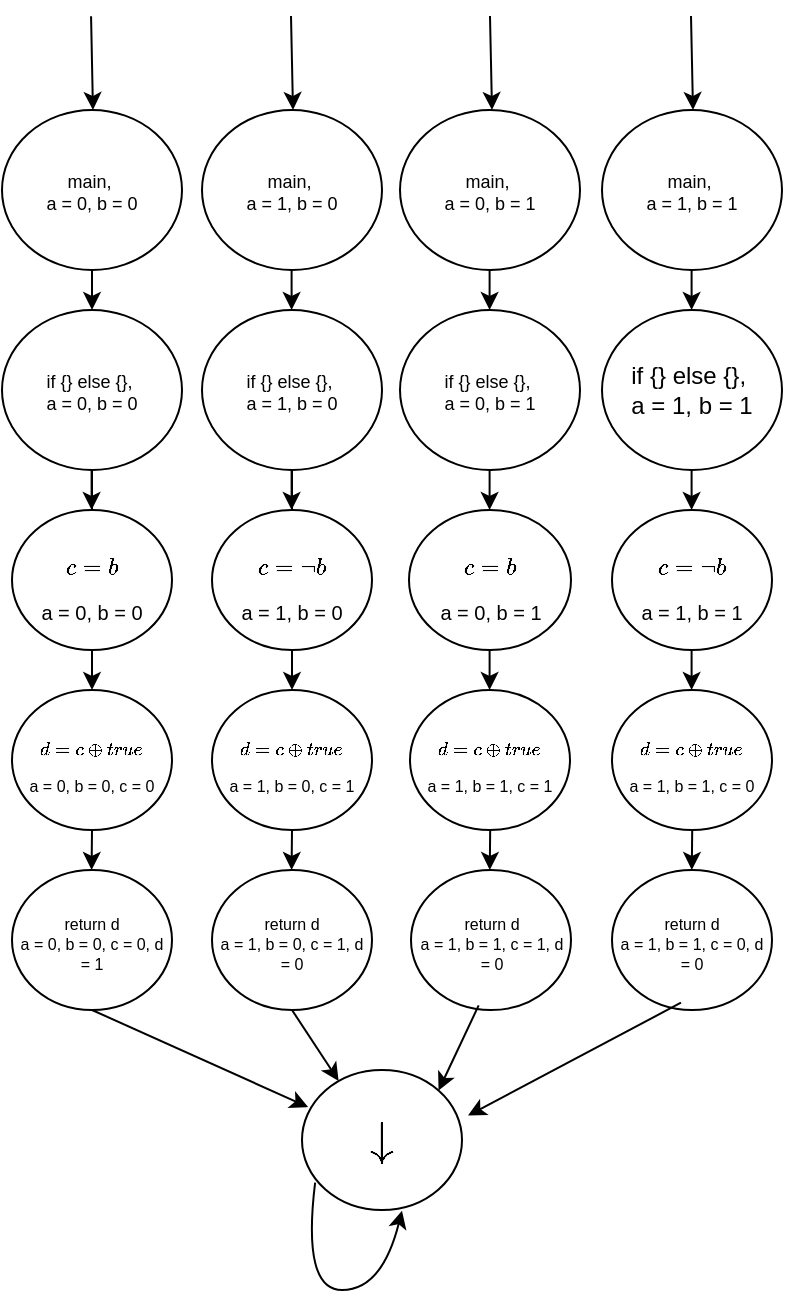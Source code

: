 <mxfile version="24.2.5" type="device">
  <diagram name="Pagina-1" id="zWs8yZL4br8EJcONurtU">
    <mxGraphModel dx="1564" dy="1090" grid="1" gridSize="10" guides="1" tooltips="1" connect="1" arrows="1" fold="1" page="1" pageScale="1" pageWidth="827" pageHeight="1169" math="1" shadow="0">
      <root>
        <mxCell id="0" />
        <mxCell id="1" parent="0" />
        <mxCell id="6R2QVLDid6iBgn5HXUaX-1" value="&lt;font style=&quot;font-size: 9px;&quot;&gt;main,&amp;nbsp;&lt;/font&gt;&lt;div style=&quot;font-size: 9px;&quot;&gt;&lt;font style=&quot;font-size: 9px;&quot;&gt;a = 1, b = 1&lt;/font&gt;&lt;/div&gt;" style="ellipse;whiteSpace=wrap;html=1;" vertex="1" parent="1">
          <mxGeometry x="470" y="160" width="90" height="80" as="geometry" />
        </mxCell>
        <mxCell id="6R2QVLDid6iBgn5HXUaX-2" value="&lt;font style=&quot;font-size: 9px;&quot;&gt;main,&amp;nbsp;&lt;/font&gt;&lt;div style=&quot;font-size: 9px;&quot;&gt;&lt;font style=&quot;font-size: 9px;&quot;&gt;a = 0, b = 0&lt;/font&gt;&lt;/div&gt;" style="ellipse;whiteSpace=wrap;html=1;" vertex="1" parent="1">
          <mxGeometry x="170" y="160" width="90" height="80" as="geometry" />
        </mxCell>
        <mxCell id="6R2QVLDid6iBgn5HXUaX-3" value="&lt;font style=&quot;font-size: 9px;&quot;&gt;main,&amp;nbsp;&lt;/font&gt;&lt;div style=&quot;font-size: 9px;&quot;&gt;&lt;font style=&quot;font-size: 9px;&quot;&gt;a = 1, b = 0&lt;/font&gt;&lt;/div&gt;" style="ellipse;whiteSpace=wrap;html=1;" vertex="1" parent="1">
          <mxGeometry x="270" y="160" width="90" height="80" as="geometry" />
        </mxCell>
        <mxCell id="6R2QVLDid6iBgn5HXUaX-4" value="&lt;font style=&quot;font-size: 9px;&quot;&gt;main,&amp;nbsp;&lt;/font&gt;&lt;div style=&quot;font-size: 9px;&quot;&gt;&lt;font style=&quot;font-size: 9px;&quot;&gt;a = 0, b = 1&lt;/font&gt;&lt;/div&gt;" style="ellipse;whiteSpace=wrap;html=1;" vertex="1" parent="1">
          <mxGeometry x="369" y="160" width="90" height="80" as="geometry" />
        </mxCell>
        <mxCell id="6R2QVLDid6iBgn5HXUaX-29" value="" style="edgeStyle=orthogonalEdgeStyle;rounded=0;orthogonalLoop=1;jettySize=auto;html=1;" edge="1" parent="1" source="6R2QVLDid6iBgn5HXUaX-5" target="6R2QVLDid6iBgn5HXUaX-21">
          <mxGeometry relative="1" as="geometry" />
        </mxCell>
        <mxCell id="6R2QVLDid6iBgn5HXUaX-5" value="&lt;font style=&quot;font-size: 9px;&quot;&gt;if {} else {},&amp;nbsp;&lt;/font&gt;&lt;div style=&quot;font-size: 9px;&quot;&gt;&lt;font style=&quot;font-size: 9px;&quot;&gt;a = 0, b = 0&lt;/font&gt;&lt;/div&gt;" style="ellipse;whiteSpace=wrap;html=1;" vertex="1" parent="1">
          <mxGeometry x="170" y="260" width="90" height="80" as="geometry" />
        </mxCell>
        <mxCell id="6R2QVLDid6iBgn5HXUaX-30" value="" style="edgeStyle=orthogonalEdgeStyle;rounded=0;orthogonalLoop=1;jettySize=auto;html=1;" edge="1" parent="1" source="6R2QVLDid6iBgn5HXUaX-6" target="6R2QVLDid6iBgn5HXUaX-22">
          <mxGeometry relative="1" as="geometry" />
        </mxCell>
        <mxCell id="6R2QVLDid6iBgn5HXUaX-6" value="&lt;font style=&quot;font-size: 9px;&quot;&gt;if {} else {},&amp;nbsp;&lt;/font&gt;&lt;div style=&quot;font-size: 9px;&quot;&gt;&lt;font style=&quot;font-size: 9px;&quot;&gt;a = 1, b = 0&lt;/font&gt;&lt;/div&gt;" style="ellipse;whiteSpace=wrap;html=1;" vertex="1" parent="1">
          <mxGeometry x="270" y="260" width="90" height="80" as="geometry" />
        </mxCell>
        <mxCell id="6R2QVLDid6iBgn5HXUaX-7" value="&lt;font style=&quot;font-size: 9px;&quot;&gt;if {} else {},&amp;nbsp;&lt;/font&gt;&lt;div style=&quot;font-size: 9px;&quot;&gt;&lt;font style=&quot;font-size: 9px;&quot;&gt;a = 0, b = 1&lt;/font&gt;&lt;/div&gt;" style="ellipse;whiteSpace=wrap;html=1;" vertex="1" parent="1">
          <mxGeometry x="369" y="260" width="90" height="80" as="geometry" />
        </mxCell>
        <mxCell id="6R2QVLDid6iBgn5HXUaX-8" value="if {} else {},&amp;nbsp;&lt;div&gt;a = 1, b = 1&lt;/div&gt;" style="ellipse;whiteSpace=wrap;html=1;" vertex="1" parent="1">
          <mxGeometry x="470" y="260" width="90" height="80" as="geometry" />
        </mxCell>
        <mxCell id="6R2QVLDid6iBgn5HXUaX-9" value="" style="endArrow=classic;html=1;rounded=0;exitX=0.5;exitY=1;exitDx=0;exitDy=0;entryX=0.5;entryY=0;entryDx=0;entryDy=0;" edge="1" parent="1" source="6R2QVLDid6iBgn5HXUaX-2" target="6R2QVLDid6iBgn5HXUaX-5">
          <mxGeometry width="50" height="50" relative="1" as="geometry">
            <mxPoint x="300" y="290" as="sourcePoint" />
            <mxPoint x="350" y="240" as="targetPoint" />
          </mxGeometry>
        </mxCell>
        <mxCell id="6R2QVLDid6iBgn5HXUaX-10" value="" style="endArrow=classic;html=1;rounded=0;exitX=0.5;exitY=1;exitDx=0;exitDy=0;entryX=0.5;entryY=0;entryDx=0;entryDy=0;" edge="1" parent="1">
          <mxGeometry width="50" height="50" relative="1" as="geometry">
            <mxPoint x="314.8" y="240" as="sourcePoint" />
            <mxPoint x="314.8" y="260" as="targetPoint" />
          </mxGeometry>
        </mxCell>
        <mxCell id="6R2QVLDid6iBgn5HXUaX-11" value="" style="endArrow=classic;html=1;rounded=0;exitX=0.5;exitY=1;exitDx=0;exitDy=0;entryX=0.5;entryY=0;entryDx=0;entryDy=0;" edge="1" parent="1">
          <mxGeometry width="50" height="50" relative="1" as="geometry">
            <mxPoint x="413.8" y="240" as="sourcePoint" />
            <mxPoint x="413.8" y="260" as="targetPoint" />
          </mxGeometry>
        </mxCell>
        <mxCell id="6R2QVLDid6iBgn5HXUaX-12" value="" style="endArrow=classic;html=1;rounded=0;exitX=0.5;exitY=1;exitDx=0;exitDy=0;entryX=0.5;entryY=0;entryDx=0;entryDy=0;" edge="1" parent="1">
          <mxGeometry width="50" height="50" relative="1" as="geometry">
            <mxPoint x="514.8" y="240" as="sourcePoint" />
            <mxPoint x="514.8" y="260" as="targetPoint" />
          </mxGeometry>
        </mxCell>
        <mxCell id="6R2QVLDid6iBgn5HXUaX-13" value="&lt;font style=&quot;font-size: 10px;&quot;&gt;$$ c = b $$&lt;/font&gt;&lt;div style=&quot;font-size: 10px;&quot;&gt;&lt;font style=&quot;font-size: 10px;&quot;&gt;a = 0, b = 0&lt;/font&gt;&lt;/div&gt;" style="ellipse;whiteSpace=wrap;html=1;" vertex="1" parent="1">
          <mxGeometry x="175" y="360" width="80" height="70" as="geometry" />
        </mxCell>
        <mxCell id="6R2QVLDid6iBgn5HXUaX-14" value="&lt;font style=&quot;font-size: 10px;&quot;&gt;$$ c = \neg b $$&lt;/font&gt;&lt;div style=&quot;font-size: 10px;&quot;&gt;&lt;font style=&quot;font-size: 10px;&quot;&gt;a = 1, b = 0&lt;/font&gt;&lt;/div&gt;" style="ellipse;whiteSpace=wrap;html=1;" vertex="1" parent="1">
          <mxGeometry x="275" y="360" width="80" height="70" as="geometry" />
        </mxCell>
        <mxCell id="6R2QVLDid6iBgn5HXUaX-15" value="&lt;font style=&quot;font-size: 10px;&quot;&gt;$$ c = b $$&lt;/font&gt;&lt;div style=&quot;font-size: 10px;&quot;&gt;&lt;font style=&quot;font-size: 10px;&quot;&gt;a = 0, b = 1&lt;/font&gt;&lt;/div&gt;" style="ellipse;whiteSpace=wrap;html=1;" vertex="1" parent="1">
          <mxGeometry x="373.5" y="360" width="81" height="70" as="geometry" />
        </mxCell>
        <mxCell id="6R2QVLDid6iBgn5HXUaX-16" value="&lt;font style=&quot;font-size: 10px;&quot;&gt;$$ c = \neg b $$&lt;/font&gt;&lt;div style=&quot;font-size: 10px;&quot;&gt;&lt;font style=&quot;font-size: 10px;&quot;&gt;a = 1, b = 1&lt;/font&gt;&lt;/div&gt;" style="ellipse;whiteSpace=wrap;html=1;" vertex="1" parent="1">
          <mxGeometry x="475" y="360" width="80" height="70" as="geometry" />
        </mxCell>
        <mxCell id="6R2QVLDid6iBgn5HXUaX-17" value="" style="endArrow=classic;html=1;rounded=0;exitX=0.5;exitY=1;exitDx=0;exitDy=0;entryX=0.5;entryY=0;entryDx=0;entryDy=0;" edge="1" parent="1">
          <mxGeometry width="50" height="50" relative="1" as="geometry">
            <mxPoint x="214.8" y="340" as="sourcePoint" />
            <mxPoint x="214.8" y="360" as="targetPoint" />
          </mxGeometry>
        </mxCell>
        <mxCell id="6R2QVLDid6iBgn5HXUaX-18" value="" style="endArrow=classic;html=1;rounded=0;exitX=0.5;exitY=1;exitDx=0;exitDy=0;entryX=0.5;entryY=0;entryDx=0;entryDy=0;" edge="1" parent="1">
          <mxGeometry width="50" height="50" relative="1" as="geometry">
            <mxPoint x="314.8" y="340" as="sourcePoint" />
            <mxPoint x="314.8" y="360" as="targetPoint" />
          </mxGeometry>
        </mxCell>
        <mxCell id="6R2QVLDid6iBgn5HXUaX-19" value="" style="endArrow=classic;html=1;rounded=0;exitX=0.5;exitY=1;exitDx=0;exitDy=0;entryX=0.5;entryY=0;entryDx=0;entryDy=0;" edge="1" parent="1">
          <mxGeometry width="50" height="50" relative="1" as="geometry">
            <mxPoint x="413.8" y="340" as="sourcePoint" />
            <mxPoint x="413.8" y="360" as="targetPoint" />
          </mxGeometry>
        </mxCell>
        <mxCell id="6R2QVLDid6iBgn5HXUaX-20" value="" style="endArrow=classic;html=1;rounded=0;exitX=0.5;exitY=1;exitDx=0;exitDy=0;entryX=0.5;entryY=0;entryDx=0;entryDy=0;" edge="1" parent="1">
          <mxGeometry width="50" height="50" relative="1" as="geometry">
            <mxPoint x="514.8" y="340" as="sourcePoint" />
            <mxPoint x="514.8" y="360" as="targetPoint" />
          </mxGeometry>
        </mxCell>
        <mxCell id="6R2QVLDid6iBgn5HXUaX-21" value="&lt;font style=&quot;font-size: 8px;&quot;&gt;$$ d = c \oplus true $$&lt;/font&gt;&lt;div style=&quot;font-size: 8px;&quot;&gt;&lt;font style=&quot;font-size: 8px;&quot;&gt;a = 0, b = 0, c = 0&lt;/font&gt;&lt;/div&gt;" style="ellipse;whiteSpace=wrap;html=1;" vertex="1" parent="1">
          <mxGeometry x="175" y="450" width="80" height="70" as="geometry" />
        </mxCell>
        <mxCell id="6R2QVLDid6iBgn5HXUaX-22" value="&lt;font style=&quot;font-size: 8px;&quot;&gt;$$ d = c \oplus true $$&lt;/font&gt;&lt;div style=&quot;font-size: 8px;&quot;&gt;&lt;font style=&quot;font-size: 8px;&quot;&gt;a = 1, b = 0, c = 1&lt;/font&gt;&lt;/div&gt;" style="ellipse;whiteSpace=wrap;html=1;" vertex="1" parent="1">
          <mxGeometry x="275" y="450" width="80" height="70" as="geometry" />
        </mxCell>
        <mxCell id="6R2QVLDid6iBgn5HXUaX-23" value="" style="endArrow=classic;html=1;rounded=0;entryX=0.455;entryY=-0.039;entryDx=0;entryDy=0;entryPerimeter=0;" edge="1" parent="1">
          <mxGeometry width="50" height="50" relative="1" as="geometry">
            <mxPoint x="214.53" y="113.12" as="sourcePoint" />
            <mxPoint x="215.48" y="160" as="targetPoint" />
          </mxGeometry>
        </mxCell>
        <mxCell id="6R2QVLDid6iBgn5HXUaX-24" value="" style="endArrow=classic;html=1;rounded=0;entryX=0.455;entryY=-0.039;entryDx=0;entryDy=0;entryPerimeter=0;" edge="1" parent="1">
          <mxGeometry width="50" height="50" relative="1" as="geometry">
            <mxPoint x="314.5" y="113" as="sourcePoint" />
            <mxPoint x="315.5" y="160" as="targetPoint" />
          </mxGeometry>
        </mxCell>
        <mxCell id="6R2QVLDid6iBgn5HXUaX-25" value="" style="endArrow=classic;html=1;rounded=0;entryX=0.455;entryY=-0.039;entryDx=0;entryDy=0;entryPerimeter=0;" edge="1" parent="1">
          <mxGeometry width="50" height="50" relative="1" as="geometry">
            <mxPoint x="414" y="113" as="sourcePoint" />
            <mxPoint x="415" y="160" as="targetPoint" />
          </mxGeometry>
        </mxCell>
        <mxCell id="6R2QVLDid6iBgn5HXUaX-26" value="" style="endArrow=classic;html=1;rounded=0;entryX=0.455;entryY=-0.039;entryDx=0;entryDy=0;entryPerimeter=0;" edge="1" parent="1">
          <mxGeometry width="50" height="50" relative="1" as="geometry">
            <mxPoint x="514.5" y="113" as="sourcePoint" />
            <mxPoint x="515.5" y="160" as="targetPoint" />
          </mxGeometry>
        </mxCell>
        <mxCell id="6R2QVLDid6iBgn5HXUaX-27" value="&lt;font style=&quot;font-size: 8px;&quot;&gt;$$ d = c \oplus true $$&lt;/font&gt;&lt;div style=&quot;font-size: 8px;&quot;&gt;&lt;font style=&quot;font-size: 8px;&quot;&gt;a = 1, b = 1, c = 1&lt;/font&gt;&lt;/div&gt;" style="ellipse;whiteSpace=wrap;html=1;" vertex="1" parent="1">
          <mxGeometry x="374" y="450" width="80" height="70" as="geometry" />
        </mxCell>
        <mxCell id="6R2QVLDid6iBgn5HXUaX-28" value="&lt;font style=&quot;font-size: 8px;&quot;&gt;$$ d = c \oplus true $$&lt;/font&gt;&lt;div style=&quot;font-size: 8px;&quot;&gt;&lt;font style=&quot;font-size: 8px;&quot;&gt;a = 1, b = 1, c = 0&lt;/font&gt;&lt;/div&gt;" style="ellipse;whiteSpace=wrap;html=1;" vertex="1" parent="1">
          <mxGeometry x="475" y="450" width="80" height="70" as="geometry" />
        </mxCell>
        <mxCell id="6R2QVLDid6iBgn5HXUaX-32" value="" style="endArrow=classic;html=1;rounded=0;exitX=0.5;exitY=1;exitDx=0;exitDy=0;entryX=0.5;entryY=0;entryDx=0;entryDy=0;" edge="1" parent="1">
          <mxGeometry width="50" height="50" relative="1" as="geometry">
            <mxPoint x="514.8" y="430" as="sourcePoint" />
            <mxPoint x="514.8" y="450" as="targetPoint" />
          </mxGeometry>
        </mxCell>
        <mxCell id="6R2QVLDid6iBgn5HXUaX-33" value="" style="endArrow=classic;html=1;rounded=0;exitX=0.5;exitY=1;exitDx=0;exitDy=0;entryX=0.5;entryY=0;entryDx=0;entryDy=0;" edge="1" parent="1">
          <mxGeometry width="50" height="50" relative="1" as="geometry">
            <mxPoint x="413.8" y="430" as="sourcePoint" />
            <mxPoint x="413.8" y="450" as="targetPoint" />
          </mxGeometry>
        </mxCell>
        <mxCell id="6R2QVLDid6iBgn5HXUaX-34" value="&lt;font style=&quot;font-size: 8px;&quot;&gt;return d&lt;/font&gt;&lt;div style=&quot;font-size: 8px;&quot;&gt;&lt;font style=&quot;font-size: 8px;&quot;&gt;a = 0, b = 0, c = 0, d = 1&lt;/font&gt;&lt;/div&gt;" style="ellipse;whiteSpace=wrap;html=1;" vertex="1" parent="1">
          <mxGeometry x="175" y="540" width="80" height="70" as="geometry" />
        </mxCell>
        <mxCell id="6R2QVLDid6iBgn5HXUaX-36" value="&lt;font style=&quot;font-size: 8px;&quot;&gt;return d&lt;/font&gt;&lt;div style=&quot;font-size: 8px;&quot;&gt;&lt;font style=&quot;font-size: 8px;&quot;&gt;a = 1, b = 0, c = 1, d = 0&lt;/font&gt;&lt;/div&gt;" style="ellipse;whiteSpace=wrap;html=1;" vertex="1" parent="1">
          <mxGeometry x="275" y="540" width="80" height="70" as="geometry" />
        </mxCell>
        <mxCell id="6R2QVLDid6iBgn5HXUaX-37" value="&lt;font style=&quot;font-size: 8px;&quot;&gt;return d&lt;/font&gt;&lt;div style=&quot;font-size: 8px;&quot;&gt;&lt;font style=&quot;font-size: 8px;&quot;&gt;a = 1, b = 1, c = 1, d = 0&lt;/font&gt;&lt;/div&gt;" style="ellipse;whiteSpace=wrap;html=1;" vertex="1" parent="1">
          <mxGeometry x="374.5" y="540" width="80" height="70" as="geometry" />
        </mxCell>
        <mxCell id="6R2QVLDid6iBgn5HXUaX-38" value="&lt;font style=&quot;font-size: 8px;&quot;&gt;return d&lt;/font&gt;&lt;div style=&quot;font-size: 8px;&quot;&gt;&lt;font style=&quot;font-size: 8px;&quot;&gt;a = 1, b = 1, c = 0, d = 0&lt;/font&gt;&lt;/div&gt;" style="ellipse;whiteSpace=wrap;html=1;" vertex="1" parent="1">
          <mxGeometry x="475" y="540" width="80" height="70" as="geometry" />
        </mxCell>
        <mxCell id="6R2QVLDid6iBgn5HXUaX-39" value="" style="edgeStyle=orthogonalEdgeStyle;rounded=0;orthogonalLoop=1;jettySize=auto;html=1;" edge="1" parent="1">
          <mxGeometry relative="1" as="geometry">
            <mxPoint x="215" y="520" as="sourcePoint" />
            <mxPoint x="214.8" y="540" as="targetPoint" />
          </mxGeometry>
        </mxCell>
        <mxCell id="6R2QVLDid6iBgn5HXUaX-42" value="" style="edgeStyle=orthogonalEdgeStyle;rounded=0;orthogonalLoop=1;jettySize=auto;html=1;" edge="1" parent="1">
          <mxGeometry relative="1" as="geometry">
            <mxPoint x="315" y="520" as="sourcePoint" />
            <mxPoint x="314.8" y="540" as="targetPoint" />
          </mxGeometry>
        </mxCell>
        <mxCell id="6R2QVLDid6iBgn5HXUaX-45" value="" style="edgeStyle=orthogonalEdgeStyle;rounded=0;orthogonalLoop=1;jettySize=auto;html=1;" edge="1" parent="1">
          <mxGeometry relative="1" as="geometry">
            <mxPoint x="414.09" y="520" as="sourcePoint" />
            <mxPoint x="413.89" y="540" as="targetPoint" />
          </mxGeometry>
        </mxCell>
        <mxCell id="6R2QVLDid6iBgn5HXUaX-47" value="" style="edgeStyle=orthogonalEdgeStyle;rounded=0;orthogonalLoop=1;jettySize=auto;html=1;" edge="1" parent="1">
          <mxGeometry relative="1" as="geometry">
            <mxPoint x="515.1" y="520" as="sourcePoint" />
            <mxPoint x="514.9" y="540" as="targetPoint" />
          </mxGeometry>
        </mxCell>
        <mxCell id="6R2QVLDid6iBgn5HXUaX-48" value="&lt;font style=&quot;font-size: 20px;&quot;&gt;$$ \downarrow $$&lt;/font&gt;" style="ellipse;whiteSpace=wrap;html=1;" vertex="1" parent="1">
          <mxGeometry x="320" y="640" width="80" height="70" as="geometry" />
        </mxCell>
        <mxCell id="6R2QVLDid6iBgn5HXUaX-49" value="" style="endArrow=classic;html=1;rounded=0;exitX=0.5;exitY=1;exitDx=0;exitDy=0;entryX=0.038;entryY=0.265;entryDx=0;entryDy=0;entryPerimeter=0;" edge="1" parent="1" source="6R2QVLDid6iBgn5HXUaX-34" target="6R2QVLDid6iBgn5HXUaX-48">
          <mxGeometry width="50" height="50" relative="1" as="geometry">
            <mxPoint x="350" y="560" as="sourcePoint" />
            <mxPoint x="400" y="510" as="targetPoint" />
          </mxGeometry>
        </mxCell>
        <mxCell id="6R2QVLDid6iBgn5HXUaX-50" value="" style="endArrow=classic;html=1;rounded=0;exitX=0.5;exitY=1;exitDx=0;exitDy=0;entryX=0.229;entryY=0.078;entryDx=0;entryDy=0;entryPerimeter=0;" edge="1" parent="1" source="6R2QVLDid6iBgn5HXUaX-36" target="6R2QVLDid6iBgn5HXUaX-48">
          <mxGeometry width="50" height="50" relative="1" as="geometry">
            <mxPoint x="225" y="620" as="sourcePoint" />
            <mxPoint x="333" y="669" as="targetPoint" />
          </mxGeometry>
        </mxCell>
        <mxCell id="6R2QVLDid6iBgn5HXUaX-51" value="" style="endArrow=classic;html=1;rounded=0;exitX=0.423;exitY=0.967;exitDx=0;exitDy=0;entryX=1;entryY=0;entryDx=0;entryDy=0;exitPerimeter=0;" edge="1" parent="1" source="6R2QVLDid6iBgn5HXUaX-37" target="6R2QVLDid6iBgn5HXUaX-48">
          <mxGeometry width="50" height="50" relative="1" as="geometry">
            <mxPoint x="235" y="630" as="sourcePoint" />
            <mxPoint x="343" y="679" as="targetPoint" />
          </mxGeometry>
        </mxCell>
        <mxCell id="6R2QVLDid6iBgn5HXUaX-52" value="" style="endArrow=classic;html=1;rounded=0;exitX=0.431;exitY=0.948;exitDx=0;exitDy=0;entryX=1.038;entryY=0.325;entryDx=0;entryDy=0;entryPerimeter=0;exitPerimeter=0;" edge="1" parent="1" source="6R2QVLDid6iBgn5HXUaX-38" target="6R2QVLDid6iBgn5HXUaX-48">
          <mxGeometry width="50" height="50" relative="1" as="geometry">
            <mxPoint x="245" y="640" as="sourcePoint" />
            <mxPoint x="353" y="689" as="targetPoint" />
          </mxGeometry>
        </mxCell>
        <mxCell id="6R2QVLDid6iBgn5HXUaX-54" value="" style="endArrow=classic;html=1;rounded=0;exitX=0.082;exitY=0.805;exitDx=0;exitDy=0;entryX=0.625;entryY=1.005;entryDx=0;entryDy=0;exitPerimeter=0;curved=1;entryPerimeter=0;" edge="1" parent="1" source="6R2QVLDid6iBgn5HXUaX-48" target="6R2QVLDid6iBgn5HXUaX-48">
          <mxGeometry width="50" height="50" relative="1" as="geometry">
            <mxPoint x="321.581" y="699.63" as="sourcePoint" />
            <mxPoint x="350" y="710" as="targetPoint" />
            <Array as="points">
              <mxPoint x="320" y="750" />
              <mxPoint x="360" y="750" />
            </Array>
          </mxGeometry>
        </mxCell>
      </root>
    </mxGraphModel>
  </diagram>
</mxfile>
